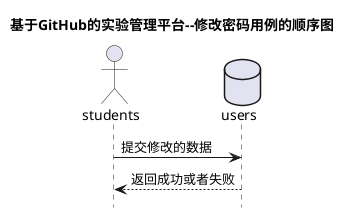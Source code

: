 @startuml
title 基于GitHub的实验管理平台--修改密码用例的顺序图
hide footbox
actor students
database users
students -> users :提交修改的数据
users -->students :返回成功或者失败


@enduml
